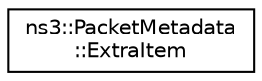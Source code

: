 digraph "Graphical Class Hierarchy"
{
 // LATEX_PDF_SIZE
  edge [fontname="Helvetica",fontsize="10",labelfontname="Helvetica",labelfontsize="10"];
  node [fontname="Helvetica",fontsize="10",shape=record];
  rankdir="LR";
  Node0 [label="ns3::PacketMetadata\l::ExtraItem",height=0.2,width=0.4,color="black", fillcolor="white", style="filled",URL="$structns3_1_1_packet_metadata_1_1_extra_item.html",tooltip="ExtraItem structure."];
}
